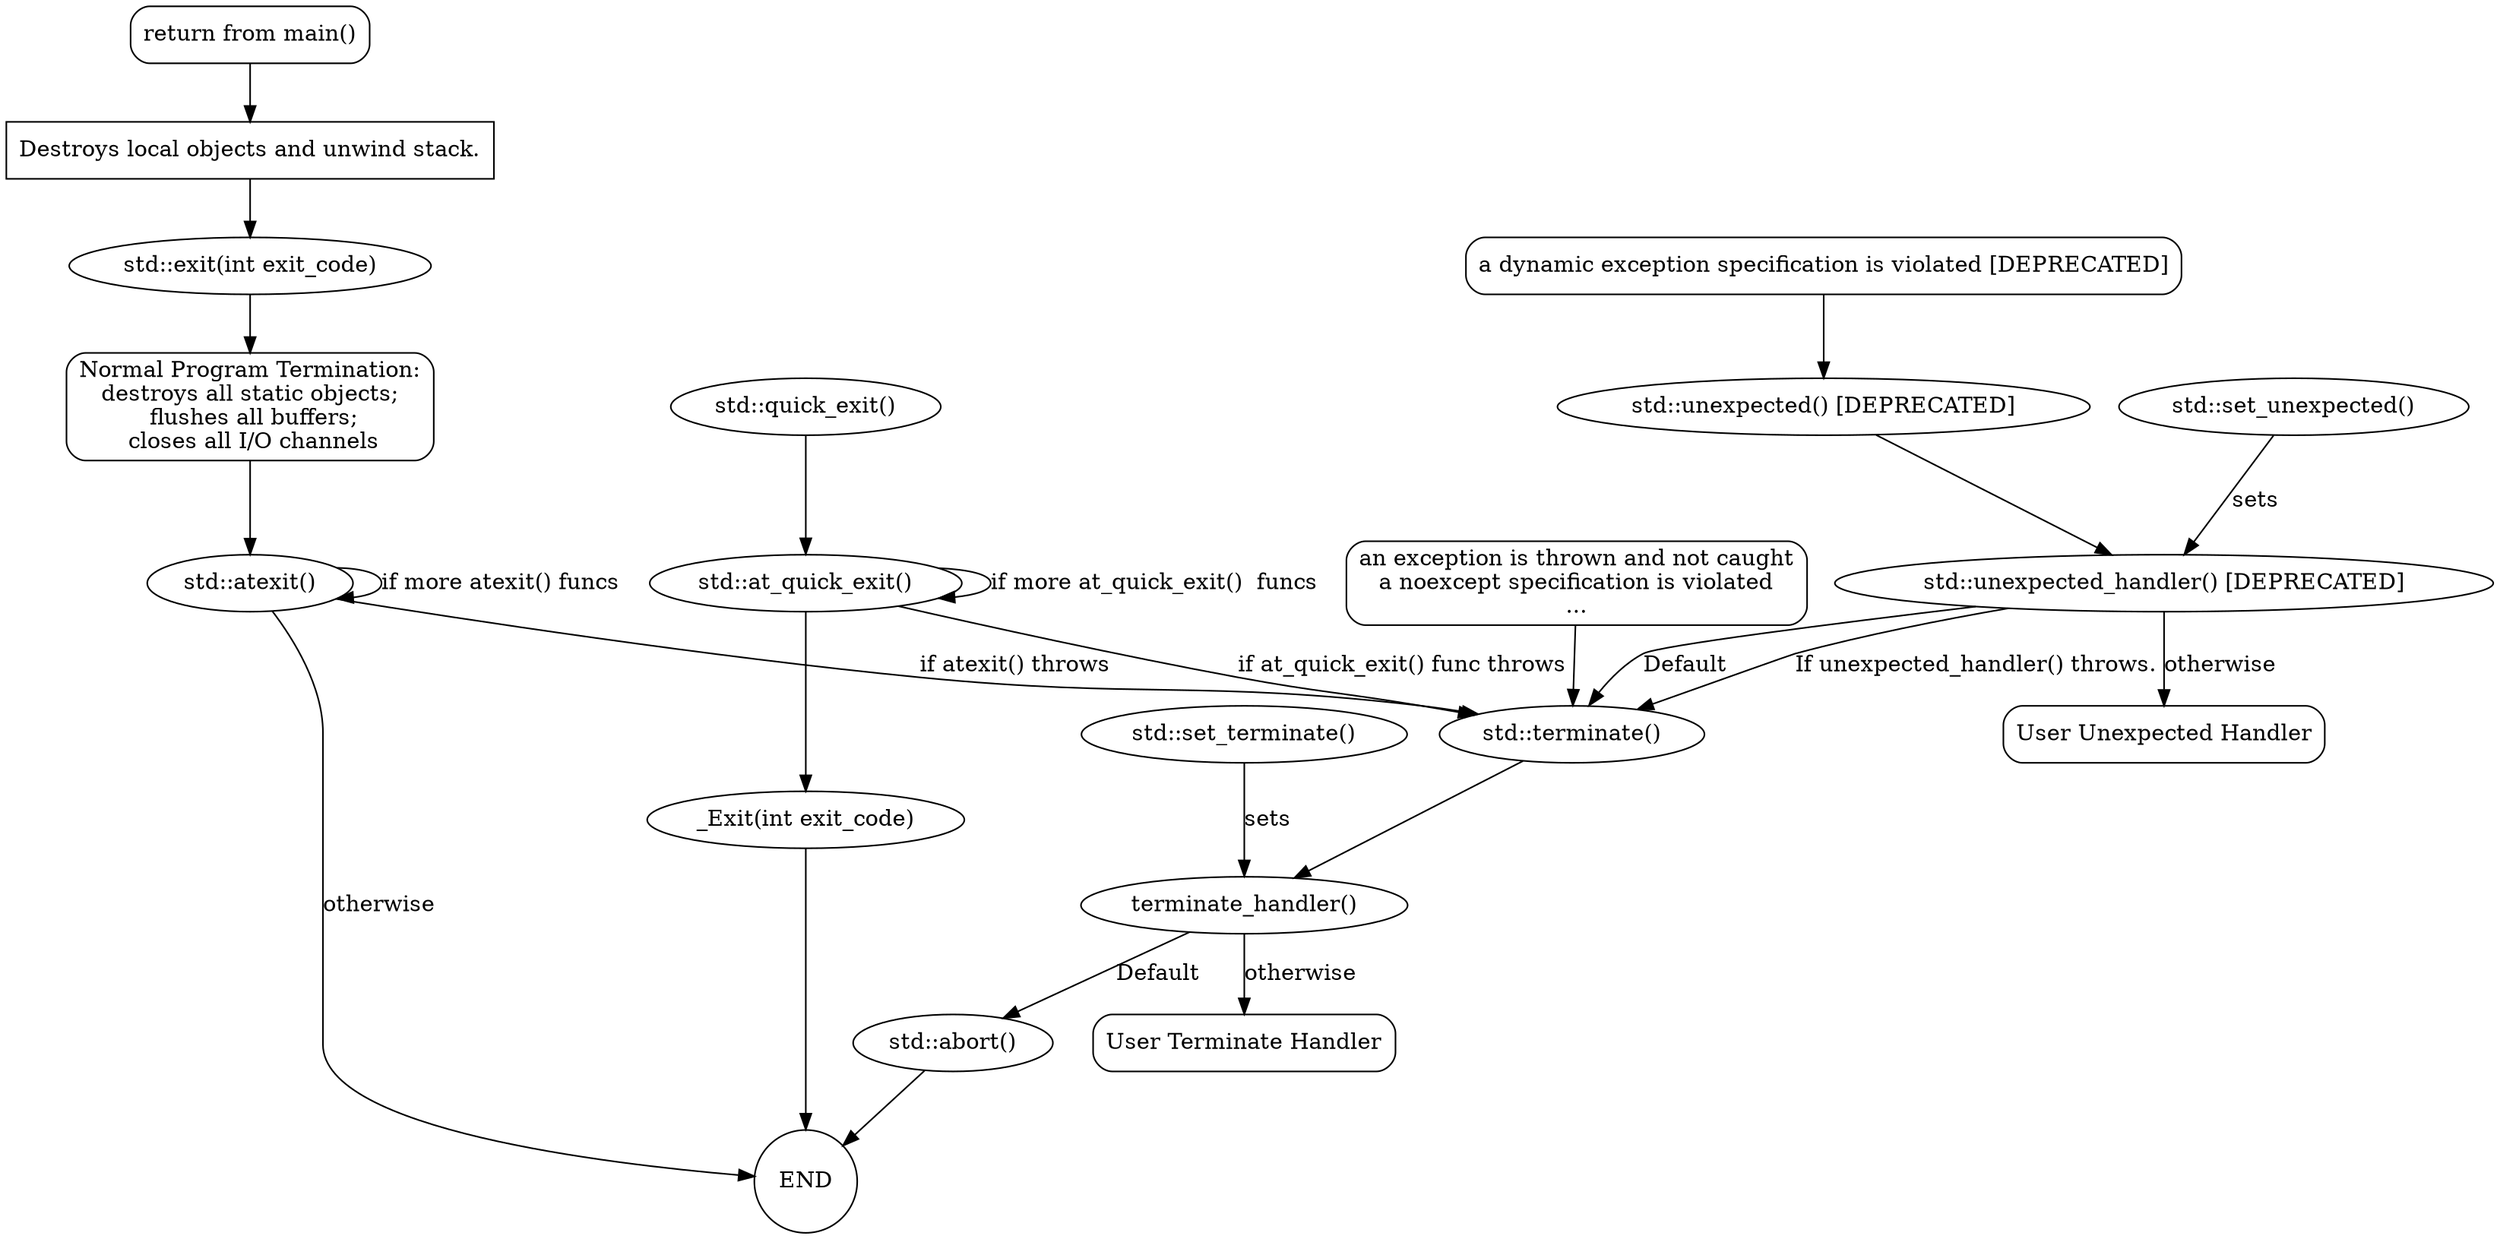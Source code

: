 digraph g{

  exit                      [label="std::exit(int exit_code)"]
  Cleanup                   [label="Normal Program Termination:\ndestroys all static objects;\n flushes all buffers;\n closes all I/O channels",shape=box, style="rounded"];
  atexit                    [label="std::atexit()"];
  terminate                 [label="std::terminate()"]
  abort                     [label="std::abort()"]
  quick_exit                [label="std::quick_exit()"]
  at_quick_exit             [label="std::at_quick_exit()"];
  _Exit                     [label="_Exit(int exit_code)"]
  terminate_handler         [label="terminate_handler()"]
  mainReturn                [label="return from main()",shape=box,style="rounded"];
  destroyLocal              [label="Destroys local objects and unwind stack.", shape=box];
  terminateCause            [label="an exception is thrown and not caught\na noexcept specification is violated\n...",shape=box,style="rounded"];
  unexpectedCause           [label="a dynamic exception specification is violated [DEPRECATED]",shape=box,style="rounded"];
  unexpected                [label="std::unexpected() [DEPRECATED]"]
  unexpected_handler        [label="std::unexpected_handler() [DEPRECATED]"];
  user_unexpected_handler   [label="User Unexpected Handler",shape=box,style="rounded"]
  set_unexpected            [label="std::set_unexpected()"]
  user_terminate_handler    [label="User Terminate Handler",shape=box,style="rounded"];
  set_terminate             [label="std::set_terminate()"]
  END                       [shape=circle];

  exit  -> Cleanup;
  Cleanup -> atexit;
  atexit -> atexit [label="if more atexit() funcs"]
  atexit -> terminate [label="if atexit() throws"];
  atexit -> END [label=otherwise]
  abort -> END
  
  quick_exit-> at_quick_exit; 
  at_quick_exit -> at_quick_exit [label="if more at_quick_exit()  funcs"];
  at_quick_exit -> terminate [label="if at_quick_exit() func throws"];
  at_quick_exit -> _Exit
  
  _Exit -> END
  terminate -> terminate_handler
  terminate_handler -> abort [label="Default"]
  terminate_handler -> user_terminate_handler [label="otherwise"]
  set_terminate -> terminate_handler [label=sets]
  terminateCause -> terminate
  
  mainReturn -> destroyLocal
  destroyLocal -> exit

  unexpectedCause -> unexpected
  unexpected -> unexpected_handler
  unexpected_handler -> terminate [label=Default]
  unexpected_handler -> terminate [label="If unexpected_handler() throws."]
  unexpected_handler -> user_unexpected_handler [label=otherwise];
  set_unexpected -> unexpected_handler [label=sets];
}


